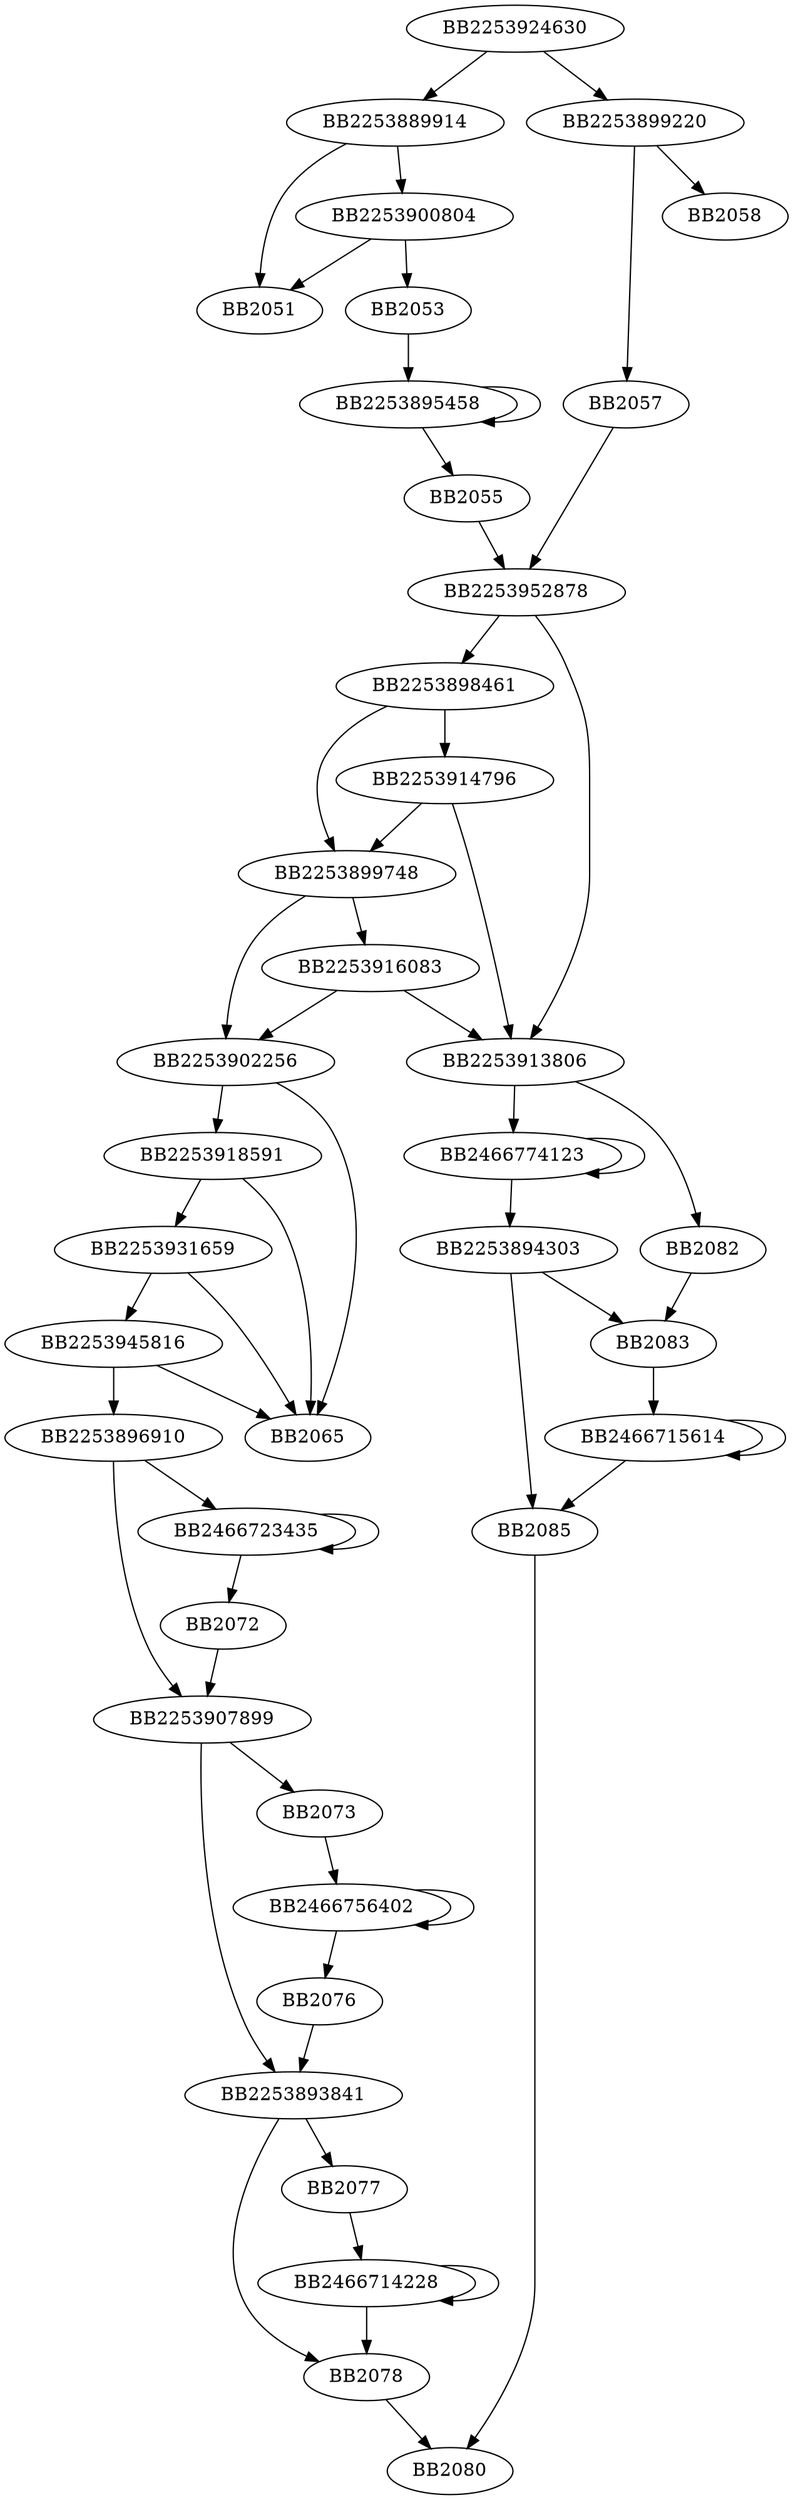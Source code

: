 digraph G{
	BB2253924630->BB2253899220;
	BB2253924630->BB2253889914;
	BB2253889914->BB2051;
	BB2253889914->BB2253900804;
	BB2253900804->BB2051;
	BB2253900804->BB2053;
	BB2053->BB2253895458;
	BB2253895458->BB2253895458;
	BB2253895458->BB2055;
	BB2055->BB2253952878;
	BB2253899220->BB2057;
	BB2253899220->BB2058;
	BB2057->BB2253952878;
	BB2253952878->BB2253913806;
	BB2253952878->BB2253898461;
	BB2253898461->BB2253914796;
	BB2253898461->BB2253899748;
	BB2253914796->BB2253913806;
	BB2253914796->BB2253899748;
	BB2253899748->BB2253902256;
	BB2253899748->BB2253916083;
	BB2253916083->BB2253913806;
	BB2253916083->BB2253902256;
	BB2253902256->BB2065;
	BB2253902256->BB2253918591;
	BB2253918591->BB2065;
	BB2253918591->BB2253931659;
	BB2253931659->BB2065;
	BB2253931659->BB2253945816;
	BB2253945816->BB2065;
	BB2253945816->BB2253896910;
	BB2253896910->BB2466723435;
	BB2253896910->BB2253907899;
	BB2466723435->BB2466723435;
	BB2466723435->BB2072;
	BB2072->BB2253907899;
	BB2253907899->BB2073;
	BB2253907899->BB2253893841;
	BB2073->BB2466756402;
	BB2466756402->BB2466756402;
	BB2466756402->BB2076;
	BB2076->BB2253893841;
	BB2253893841->BB2077;
	BB2253893841->BB2078;
	BB2077->BB2466714228;
	BB2466714228->BB2078;
	BB2466714228->BB2466714228;
	BB2078->BB2080;
	BB2253913806->BB2466774123;
	BB2253913806->BB2082;
	BB2082->BB2083;
	BB2466774123->BB2466774123;
	BB2466774123->BB2253894303;
	BB2253894303->BB2083;
	BB2253894303->BB2085;
	BB2083->BB2466715614;
	BB2466715614->BB2085;
	BB2466715614->BB2466715614;
	BB2085->BB2080;
}
